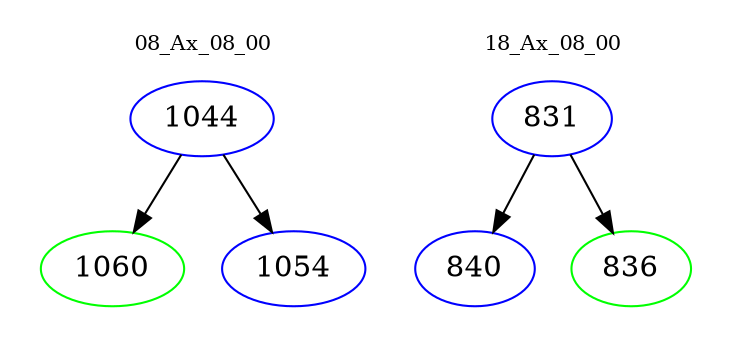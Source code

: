 digraph{
subgraph cluster_0 {
color = white
label = "08_Ax_08_00";
fontsize=10;
T0_1044 [label="1044", color="blue"]
T0_1044 -> T0_1060 [color="black"]
T0_1060 [label="1060", color="green"]
T0_1044 -> T0_1054 [color="black"]
T0_1054 [label="1054", color="blue"]
}
subgraph cluster_1 {
color = white
label = "18_Ax_08_00";
fontsize=10;
T1_831 [label="831", color="blue"]
T1_831 -> T1_840 [color="black"]
T1_840 [label="840", color="blue"]
T1_831 -> T1_836 [color="black"]
T1_836 [label="836", color="green"]
}
}
